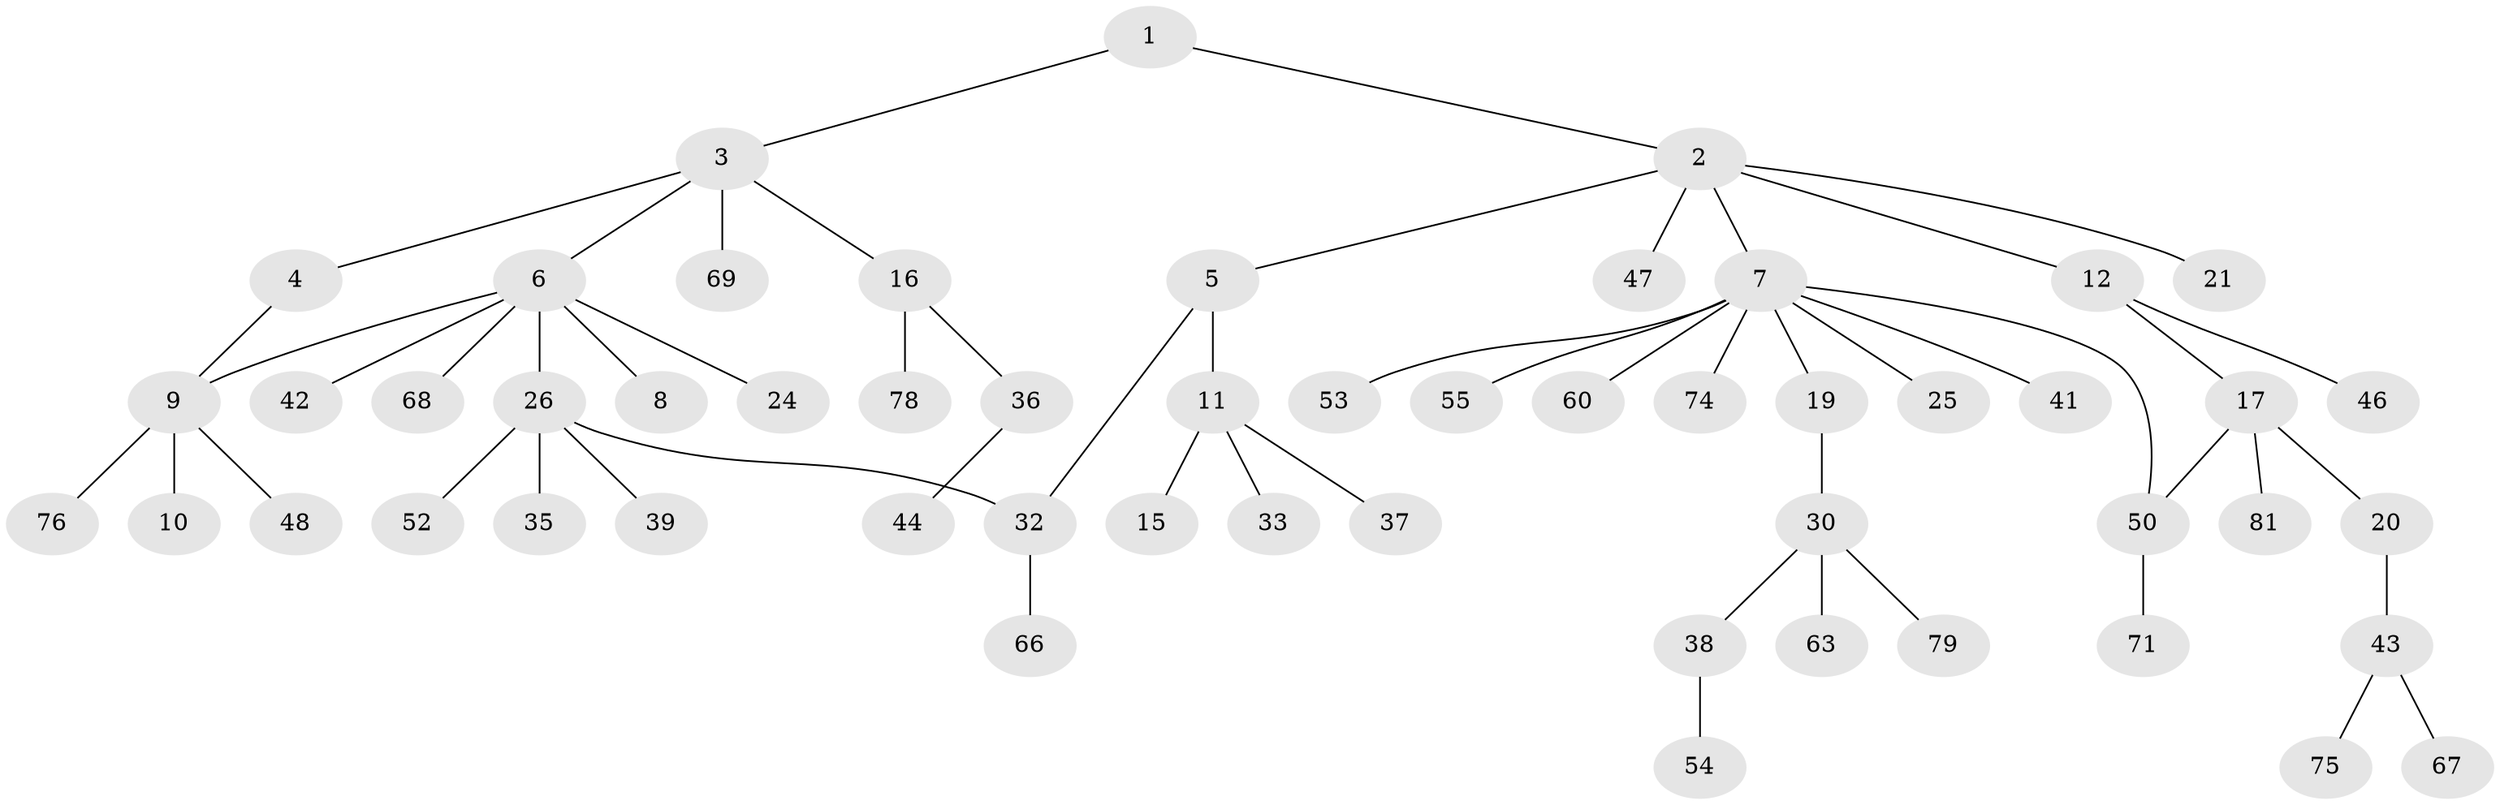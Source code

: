 // Generated by graph-tools (version 1.1) at 2025/51/02/27/25 19:51:38]
// undirected, 54 vertices, 56 edges
graph export_dot {
graph [start="1"]
  node [color=gray90,style=filled];
  1 [super="+27"];
  2 [super="+23"];
  3 [super="+70"];
  4 [super="+58"];
  5 [super="+28"];
  6 [super="+14"];
  7 [super="+13"];
  8 [super="+18"];
  9 [super="+72"];
  10;
  11 [super="+22"];
  12 [super="+73"];
  15;
  16 [super="+51"];
  17 [super="+57"];
  19 [super="+40"];
  20 [super="+29"];
  21;
  24 [super="+77"];
  25;
  26 [super="+31"];
  30 [super="+34"];
  32 [super="+45"];
  33;
  35;
  36 [super="+65"];
  37;
  38;
  39;
  41;
  42 [super="+49"];
  43 [super="+62"];
  44 [super="+61"];
  46;
  47;
  48;
  50 [super="+59"];
  52 [super="+56"];
  53;
  54 [super="+80"];
  55;
  60;
  63 [super="+64"];
  66;
  67;
  68;
  69;
  71;
  74;
  75;
  76;
  78;
  79;
  81;
  1 -- 2;
  1 -- 3;
  2 -- 5;
  2 -- 7;
  2 -- 12;
  2 -- 21;
  2 -- 47;
  3 -- 4;
  3 -- 6;
  3 -- 16;
  3 -- 69;
  4 -- 9;
  5 -- 11;
  5 -- 32;
  6 -- 8;
  6 -- 9;
  6 -- 26;
  6 -- 24;
  6 -- 42;
  6 -- 68;
  7 -- 19;
  7 -- 50;
  7 -- 55;
  7 -- 74;
  7 -- 53;
  7 -- 25;
  7 -- 60;
  7 -- 41;
  9 -- 10;
  9 -- 48;
  9 -- 76;
  11 -- 15;
  11 -- 33;
  11 -- 37;
  12 -- 17;
  12 -- 46;
  16 -- 36;
  16 -- 78;
  17 -- 20;
  17 -- 81;
  17 -- 50;
  19 -- 30;
  20 -- 43;
  26 -- 39;
  26 -- 52;
  26 -- 32;
  26 -- 35;
  30 -- 38;
  30 -- 79;
  30 -- 63;
  32 -- 66;
  36 -- 44;
  38 -- 54;
  43 -- 67;
  43 -- 75;
  50 -- 71;
}
